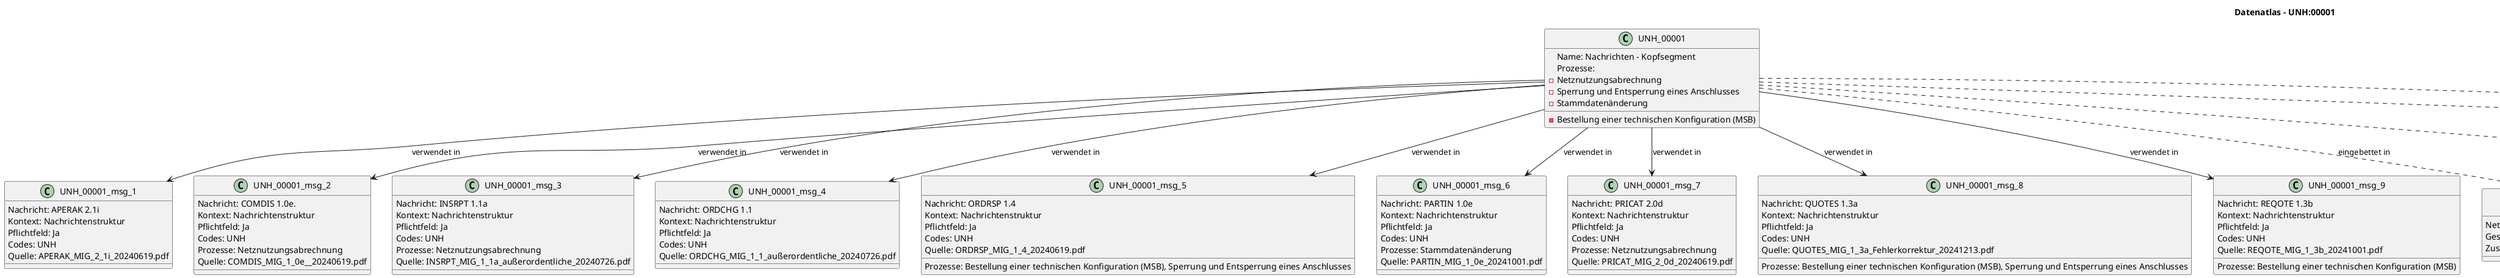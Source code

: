 @startuml
title Datenatlas – UNH:00001
class UNH_00001 {
  Name: Nachrichten - Kopfsegment
  Prozesse:
    - Netznutzungsabrechnung
    - Bestellung einer technischen Konfiguration (MSB)
    - Sperrung und Entsperrung eines Anschlusses
    - Stammdatenänderung
}
class UNH_00001_msg_1 {
  Nachricht: APERAK 2.1i
  Kontext: Nachrichtenstruktur
  Pflichtfeld: Ja
  Codes: UNH
  Quelle: APERAK_MIG_2_1i_20240619.pdf
}
UNH_00001 --> UNH_00001_msg_1 : verwendet in
class UNH_00001_msg_2 {
  Nachricht: COMDIS 1.0e.
  Kontext: Nachrichtenstruktur
  Pflichtfeld: Ja
  Codes: UNH
  Prozesse: Netznutzungsabrechnung
  Quelle: COMDIS_MIG_1_0e__20240619.pdf
}
UNH_00001 --> UNH_00001_msg_2 : verwendet in
class UNH_00001_msg_3 {
  Nachricht: INSRPT 1.1a
  Kontext: Nachrichtenstruktur
  Pflichtfeld: Ja
  Codes: UNH
  Prozesse: Netznutzungsabrechnung
  Quelle: INSRPT_MIG_1_1a_außerordentliche_20240726.pdf
}
UNH_00001 --> UNH_00001_msg_3 : verwendet in
class UNH_00001_msg_4 {
  Nachricht: ORDCHG 1.1
  Kontext: Nachrichtenstruktur
  Pflichtfeld: Ja
  Codes: UNH
  Quelle: ORDCHG_MIG_1_1_außerordentliche_20240726.pdf
}
UNH_00001 --> UNH_00001_msg_4 : verwendet in
class UNH_00001_msg_5 {
  Nachricht: ORDRSP 1.4
  Kontext: Nachrichtenstruktur
  Pflichtfeld: Ja
  Codes: UNH
  Prozesse: Bestellung einer technischen Konfiguration (MSB), Sperrung und Entsperrung eines Anschlusses
  Quelle: ORDRSP_MIG_1_4_20240619.pdf
}
UNH_00001 --> UNH_00001_msg_5 : verwendet in
class UNH_00001_msg_6 {
  Nachricht: PARTIN 1.0e
  Kontext: Nachrichtenstruktur
  Pflichtfeld: Ja
  Codes: UNH
  Prozesse: Stammdatenänderung
  Quelle: PARTIN_MIG_1_0e_20241001.pdf
}
UNH_00001 --> UNH_00001_msg_6 : verwendet in
class UNH_00001_msg_7 {
  Nachricht: PRICAT 2.0d
  Kontext: Nachrichtenstruktur
  Pflichtfeld: Ja
  Codes: UNH
  Prozesse: Netznutzungsabrechnung
  Quelle: PRICAT_MIG_2_0d_20240619.pdf
}
UNH_00001 --> UNH_00001_msg_7 : verwendet in
class UNH_00001_msg_8 {
  Nachricht: QUOTES 1.3a
  Kontext: Nachrichtenstruktur
  Pflichtfeld: Ja
  Codes: UNH
  Prozesse: Bestellung einer technischen Konfiguration (MSB), Sperrung und Entsperrung eines Anschlusses
  Quelle: QUOTES_MIG_1_3a_Fehlerkorrektur_20241213.pdf
}
UNH_00001 --> UNH_00001_msg_8 : verwendet in
class UNH_00001_msg_9 {
  Nachricht: REQOTE 1.3b
  Kontext: Nachrichtenstruktur
  Pflichtfeld: Ja
  Codes: UNH
  Prozesse: Bestellung einer technischen Konfiguration (MSB)
  Quelle: REQOTE_MIG_1_3b_20241001.pdf
}
UNH_00001 --> UNH_00001_msg_9 : verwendet in
class UNH_00001_proc_1 <<process>> {
  Netznutzungsabrechnung
  Gesetze: StromNEV, StromNZV
  Zusammenfassung: Wie funktioniert die Netznutzungsabrechnung zwischen Netzbetreiber und Lieferant?
}
UNH_00001 ..> UNH_00001_proc_1 : eingebettet in
class UNH_00001_proc_2 <<process>> {
  Bestellung einer technischen Konfiguration (MSB)
  Gesetze: MsbG, EnWG
  Zusammenfassung: Erläutere den Prozess zur Bestellung einer spezifischen technischen Konfiguration bei einem Messstellenbetreiber, beispielsweise für ein intelligentes Messsystem.
}
UNH_00001 ..> UNH_00001_proc_2 : eingebettet in
class UNH_00001_proc_3 <<process>> {
  Sperrung und Entsperrung eines Anschlusses
  Gesetze: StromGVV
  Zusammenfassung: Beschreibe den End-to-End-Prozess für die Sperrung und Wiederherstellung eines Netzanschlusses.
}
UNH_00001 ..> UNH_00001_proc_3 : eingebettet in
class UNH_00001_proc_4 <<process>> {
  Stammdatenänderung
  Zusammenfassung: Wie wird eine Stammdatenänderung an einer Marktlokation, wie z.B.
}
UNH_00001 ..> UNH_00001_proc_4 : eingebettet in
@enduml